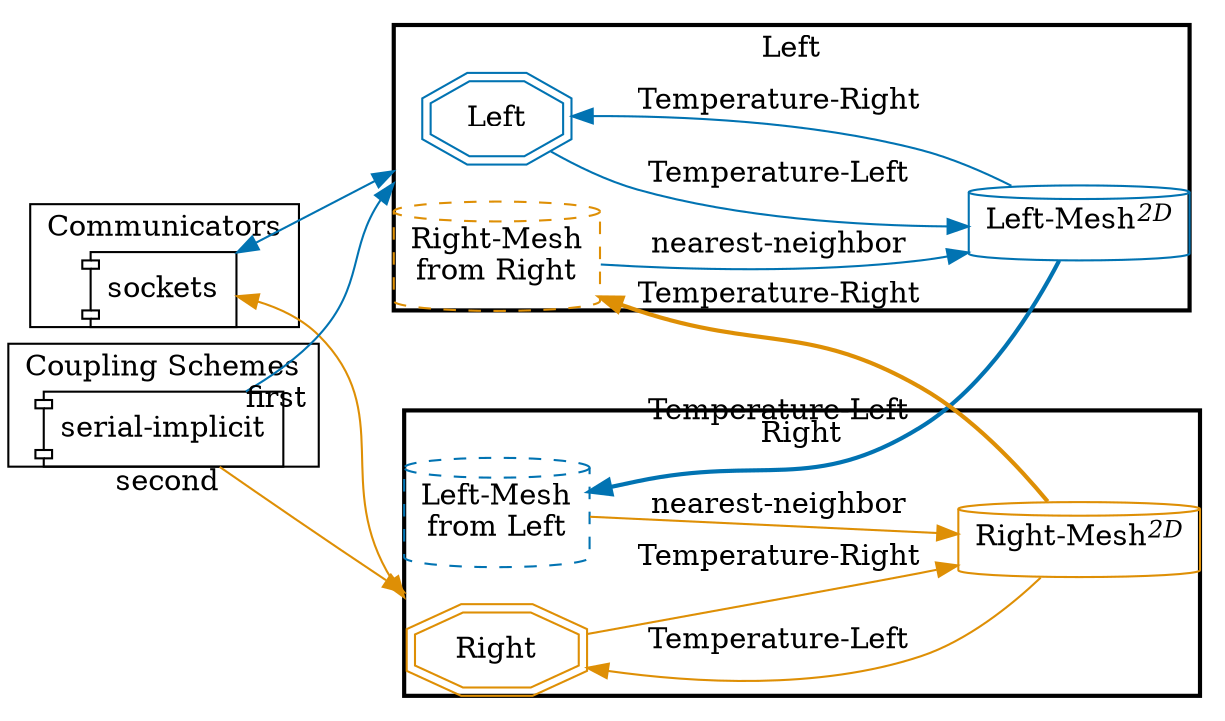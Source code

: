digraph G {
compound=True;
layout=dot;
margin=0;
overlap=scale;
rankdir=LR;
splines=true;
subgraph cluster_m2n {
label="Communicators";
"m2n-Left-Right" [label="sockets", shape=component];
}

subgraph cluster_cpl {
label="Coupling Schemes";
"cpl-Left-Right" [label="serial-implicit", shape=component];
}

subgraph cluster_Left {
label="Left";
style=bold;
"Left" [color="#0173B2", shape=doubleoctagon];
"Left-Left-Mesh" [color="#0173B2", label=<Left-Mesh<SUP><I>2D</I></SUP>>, shape=cylinder];
"Left-Right-Mesh" [color="#DE8F05", label="Right-Mesh
from Right", shape=cylinder, style=dashed];
"Left-Left-Mesh" -> "Left"  [color="#0173B2", label="Temperature-Right", tooltip=scalar];
"Left" -> "Left-Left-Mesh"  [color="#0173B2", label="Temperature-Left", tooltip=scalar];
"Left-Right-Mesh" -> "Left-Left-Mesh"  [color="#0173B2", label="nearest-neighbor"];
}

subgraph cluster_Right {
label="Right";
style=bold;
"Right" [color="#DE8F05", shape=doubleoctagon];
"Right-Right-Mesh" [color="#DE8F05", label=<Right-Mesh<SUP><I>2D</I></SUP>>, shape=cylinder];
"Right-Left-Mesh" [color="#0173B2", label="Left-Mesh
from Left", shape=cylinder, style=dashed];
"Right-Right-Mesh" -> "Right"  [color="#DE8F05", label="Temperature-Left", tooltip=scalar];
"Right" -> "Right-Right-Mesh"  [color="#DE8F05", label="Temperature-Right", tooltip=scalar];
"Right-Left-Mesh" -> "Right-Right-Mesh"  [color="#DE8F05", label="nearest-neighbor"];
}

"m2n-Left-Right" -> "Left"  [color="#0173B2", dir=both, lhead=cluster_Left];
"m2n-Left-Right" -> "Right"  [color="#DE8F05", dir=both, lhead=cluster_Right];
"cpl-Left-Right" -> "Left"  [color="#0173B2", lhead=cluster_Left, taillabel="first"];
"cpl-Left-Right" -> "Right"  [color="#DE8F05", lhead=cluster_Right, taillabel="second"];
"Left-Left-Mesh" -> "Right-Left-Mesh"  [color="#0173B2", label="Temperature-Left", style=bold, tooltip="scalar initialized"];
"Right-Right-Mesh" -> "Left-Right-Mesh"  [color="#DE8F05", label="Temperature-Right", style=bold, tooltip="scalar initialized"];
}
